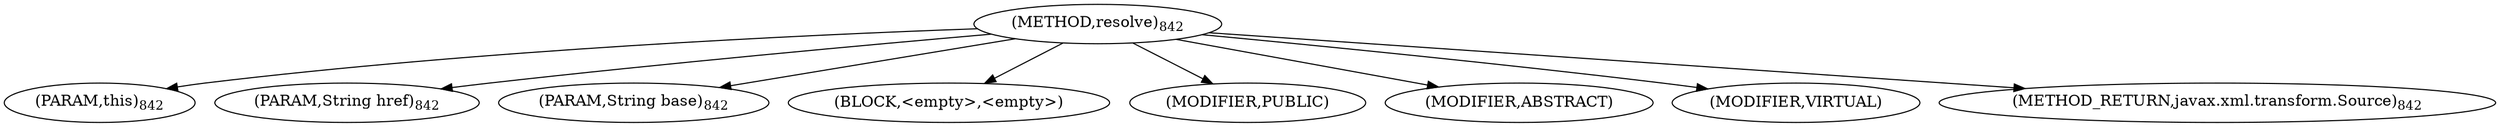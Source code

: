 digraph "resolve" {  
"1427" [label = <(METHOD,resolve)<SUB>842</SUB>> ]
"1428" [label = <(PARAM,this)<SUB>842</SUB>> ]
"1429" [label = <(PARAM,String href)<SUB>842</SUB>> ]
"1430" [label = <(PARAM,String base)<SUB>842</SUB>> ]
"1431" [label = <(BLOCK,&lt;empty&gt;,&lt;empty&gt;)> ]
"1432" [label = <(MODIFIER,PUBLIC)> ]
"1433" [label = <(MODIFIER,ABSTRACT)> ]
"1434" [label = <(MODIFIER,VIRTUAL)> ]
"1435" [label = <(METHOD_RETURN,javax.xml.transform.Source)<SUB>842</SUB>> ]
  "1427" -> "1428" 
  "1427" -> "1429" 
  "1427" -> "1430" 
  "1427" -> "1431" 
  "1427" -> "1432" 
  "1427" -> "1433" 
  "1427" -> "1434" 
  "1427" -> "1435" 
}
